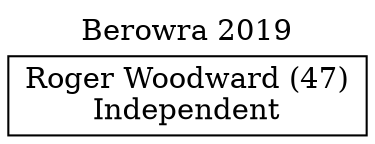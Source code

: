 // House preference flow
digraph "Roger Woodward (47)_Berowra_2019" {
	graph [label="Berowra 2019" labelloc=t mclimit=10]
	node [shape=box]
	"Roger Woodward (47)" [label="Roger Woodward (47)
Independent"]
}
